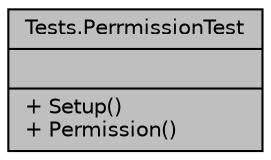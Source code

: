 digraph "Tests.PerrmissionTest"
{
 // INTERACTIVE_SVG=YES
 // LATEX_PDF_SIZE
  edge [fontname="Helvetica",fontsize="10",labelfontname="Helvetica",labelfontsize="10"];
  node [fontname="Helvetica",fontsize="10",shape=record];
  Node1 [label="{Tests.PerrmissionTest\n||+ Setup()\l+ Permission()\l}",height=0.2,width=0.4,color="black", fillcolor="grey75", style="filled", fontcolor="black",tooltip="Prueba de la clase Permission."];
}
